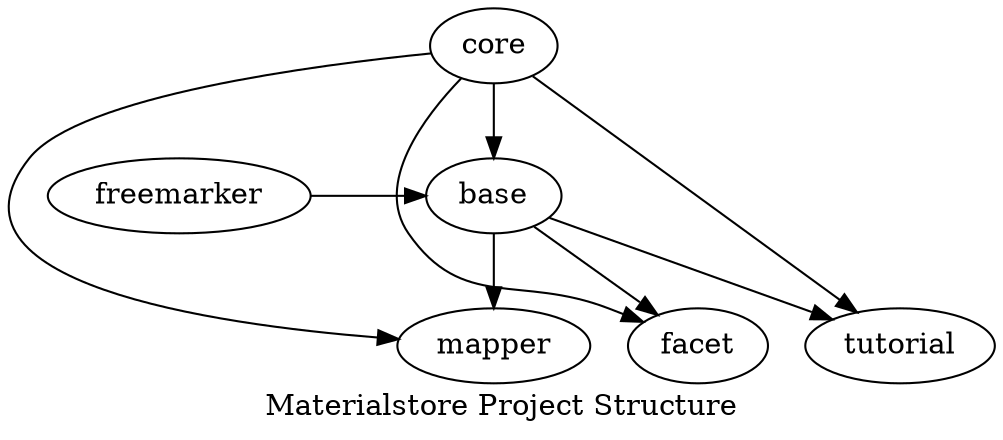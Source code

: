 digraph G {
  graph [
      label="Materialstore Project Structure"
  ];
  core -> base [weight=10]
  core -> mapper
  core -> facet
  core -> tutorial
  freemarker -> base
  base -> mapper [weight=10]
  base -> facet
  base -> tutorial
  {rank=same; freemarker, base;}

}